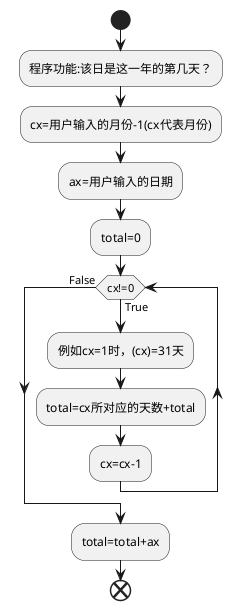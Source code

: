 @startuml
start
:程序功能:该日是这一年的第几天？;
:cx=用户输入的月份-1(cx代表月份);
:ax=用户输入的日期;
:total=0;
while (cx!=0) is (True)
    :例如cx=1时，(cx)=31天;
    :total=cx所对应的天数+total;
    :cx=cx-1;
endwhile(False)
:total=total+ax;
end
@enduml
